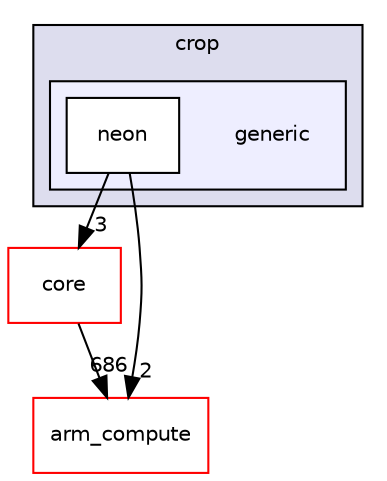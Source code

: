 digraph "src/cpu/kernels/crop/generic" {
  compound=true
  node [ fontsize="10", fontname="Helvetica"];
  edge [ labelfontsize="10", labelfontname="Helvetica"];
  subgraph clusterdir_5c49691f148f50729d858baf3f89c690 {
    graph [ bgcolor="#ddddee", pencolor="black", label="crop" fontname="Helvetica", fontsize="10", URL="dir_5c49691f148f50729d858baf3f89c690.xhtml"]
  subgraph clusterdir_c1277a8f659dceff9d1ae9c3a028b9e5 {
    graph [ bgcolor="#eeeeff", pencolor="black", label="" URL="dir_c1277a8f659dceff9d1ae9c3a028b9e5.xhtml"];
    dir_c1277a8f659dceff9d1ae9c3a028b9e5 [shape=plaintext label="generic"];
  dir_8e97285c04fae775ed8bf0867ed2d8ed [shape=box label="neon" fillcolor="white" style="filled" URL="dir_8e97285c04fae775ed8bf0867ed2d8ed.xhtml"];
  }
  }
  dir_aebb8dcc11953d78e620bbef0b9e2183 [shape=box label="core" fillcolor="white" style="filled" color="red" URL="dir_aebb8dcc11953d78e620bbef0b9e2183.xhtml"];
  dir_214608ef36d61442cb2b0c1c4e9a7def [shape=box label="arm_compute" fillcolor="white" style="filled" color="red" URL="dir_214608ef36d61442cb2b0c1c4e9a7def.xhtml"];
  dir_aebb8dcc11953d78e620bbef0b9e2183->dir_214608ef36d61442cb2b0c1c4e9a7def [headlabel="686", labeldistance=1.5 headhref="dir_000017_000000.xhtml"];
  dir_8e97285c04fae775ed8bf0867ed2d8ed->dir_214608ef36d61442cb2b0c1c4e9a7def [headlabel="2", labeldistance=1.5 headhref="dir_000431_000000.xhtml"];
  dir_8e97285c04fae775ed8bf0867ed2d8ed->dir_aebb8dcc11953d78e620bbef0b9e2183 [headlabel="3", labeldistance=1.5 headhref="dir_000431_000017.xhtml"];
}
